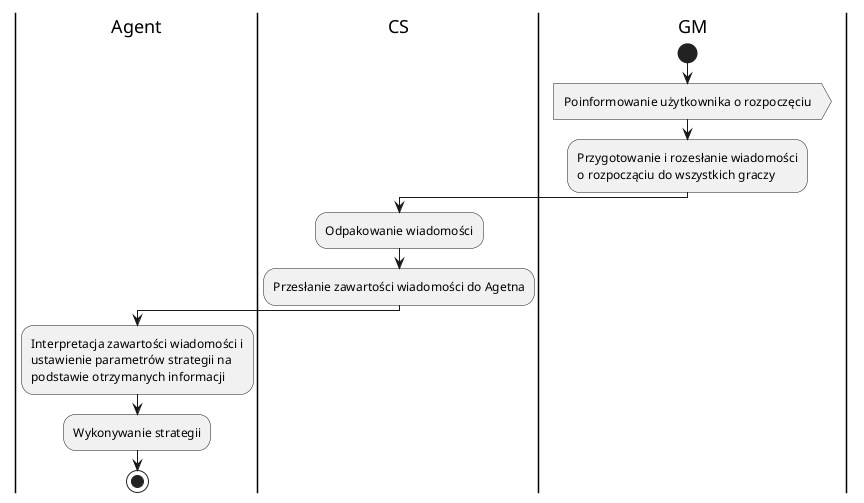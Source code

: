 @startuml
skinparam shadowing false
skinparam monochrome true
skinparam sequenceGroupBorderThickness 0.5
|Agent|
|CS|
|GM|
start
:Poinformowanie użytkownika o rozpoczęciu>
:Przygotowanie i rozesłanie wiadomości\no rozpocząciu do wszystkich graczy;
|CS|
:Odpakowanie wiadomości;
:Przesłanie zawartości wiadomości do Agetna;
|Agent|
:Interpretacja zawartości wiadomości i\nustawienie parametrów strategii na\npodstawie otrzymanych informacji;
:Wykonywanie strategii;
stop


@enduml
